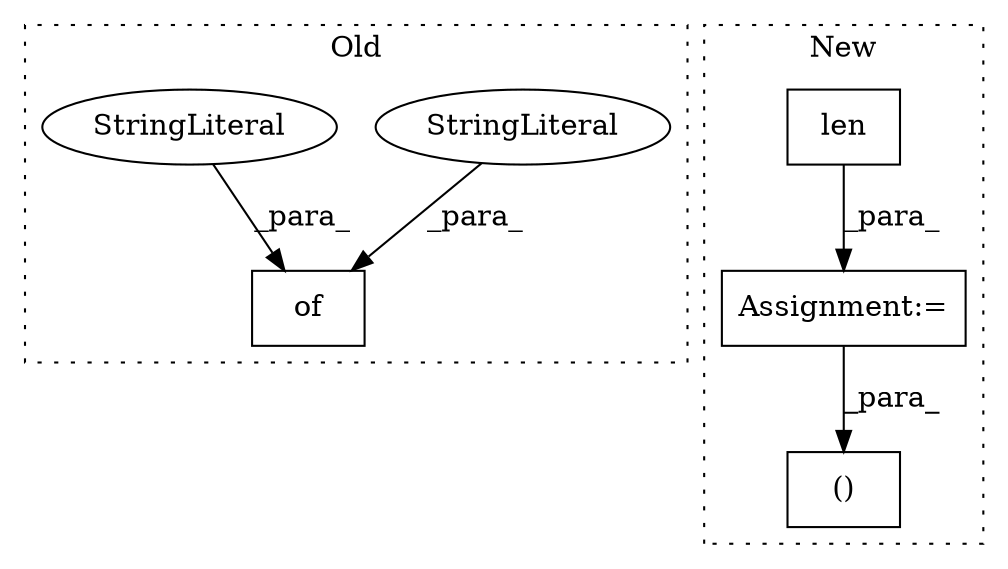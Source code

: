 digraph G {
subgraph cluster0 {
1 [label="of" a="32" s="8079,8194" l="3,1" shape="box"];
4 [label="StringLiteral" a="45" s="8106" l="11" shape="ellipse"];
6 [label="StringLiteral" a="45" s="8145" l="12" shape="ellipse"];
label = "Old";
style="dotted";
}
subgraph cluster1 {
2 [label="len" a="32" s="7949,7963" l="4,1" shape="box"];
3 [label="Assignment:=" a="7" s="8061" l="1" shape="box"];
5 [label="()" a="106" s="8292" l="241" shape="box"];
label = "New";
style="dotted";
}
2 -> 3 [label="_para_"];
3 -> 5 [label="_para_"];
4 -> 1 [label="_para_"];
6 -> 1 [label="_para_"];
}